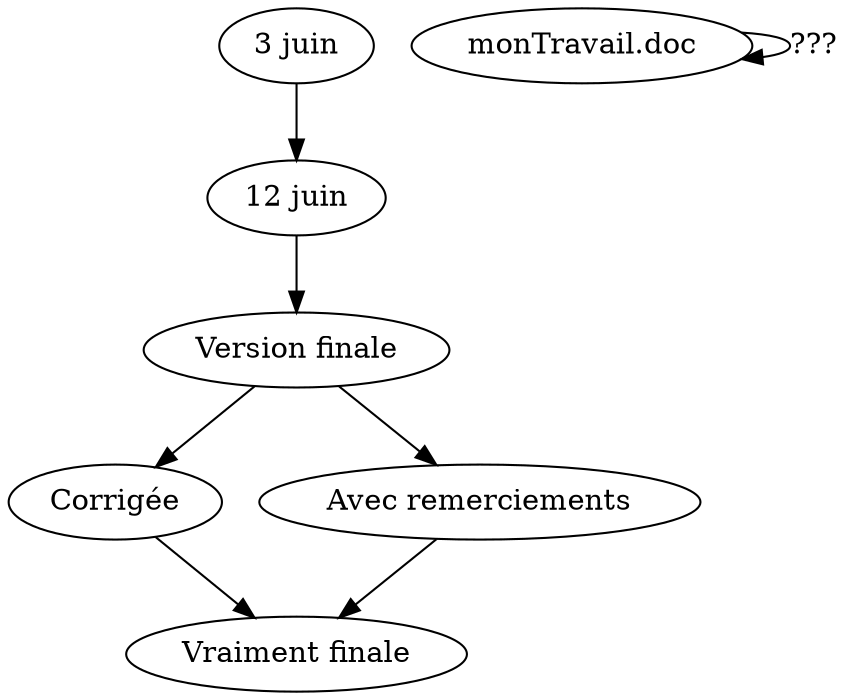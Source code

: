 digraph versionsNonLineaire {
    minlen=1000;
    juin3 [label="3 juin"];
    juin12 [label="12 juin"];
    corrigee [label="Corrigée"];
    remerciee [label="Avec remerciements"];
    finale [label="Version finale"];
    vraimentFinale [label="Vraiment finale"];
    monTravail [label="monTravail.doc"];
    juin3 -> juin12 -> finale [len=1.2];
    finale -> {corrigee, remerciee} -> vraimentFinale [len=1.7];
    monTravail -> monTravail [label="???"];
}
